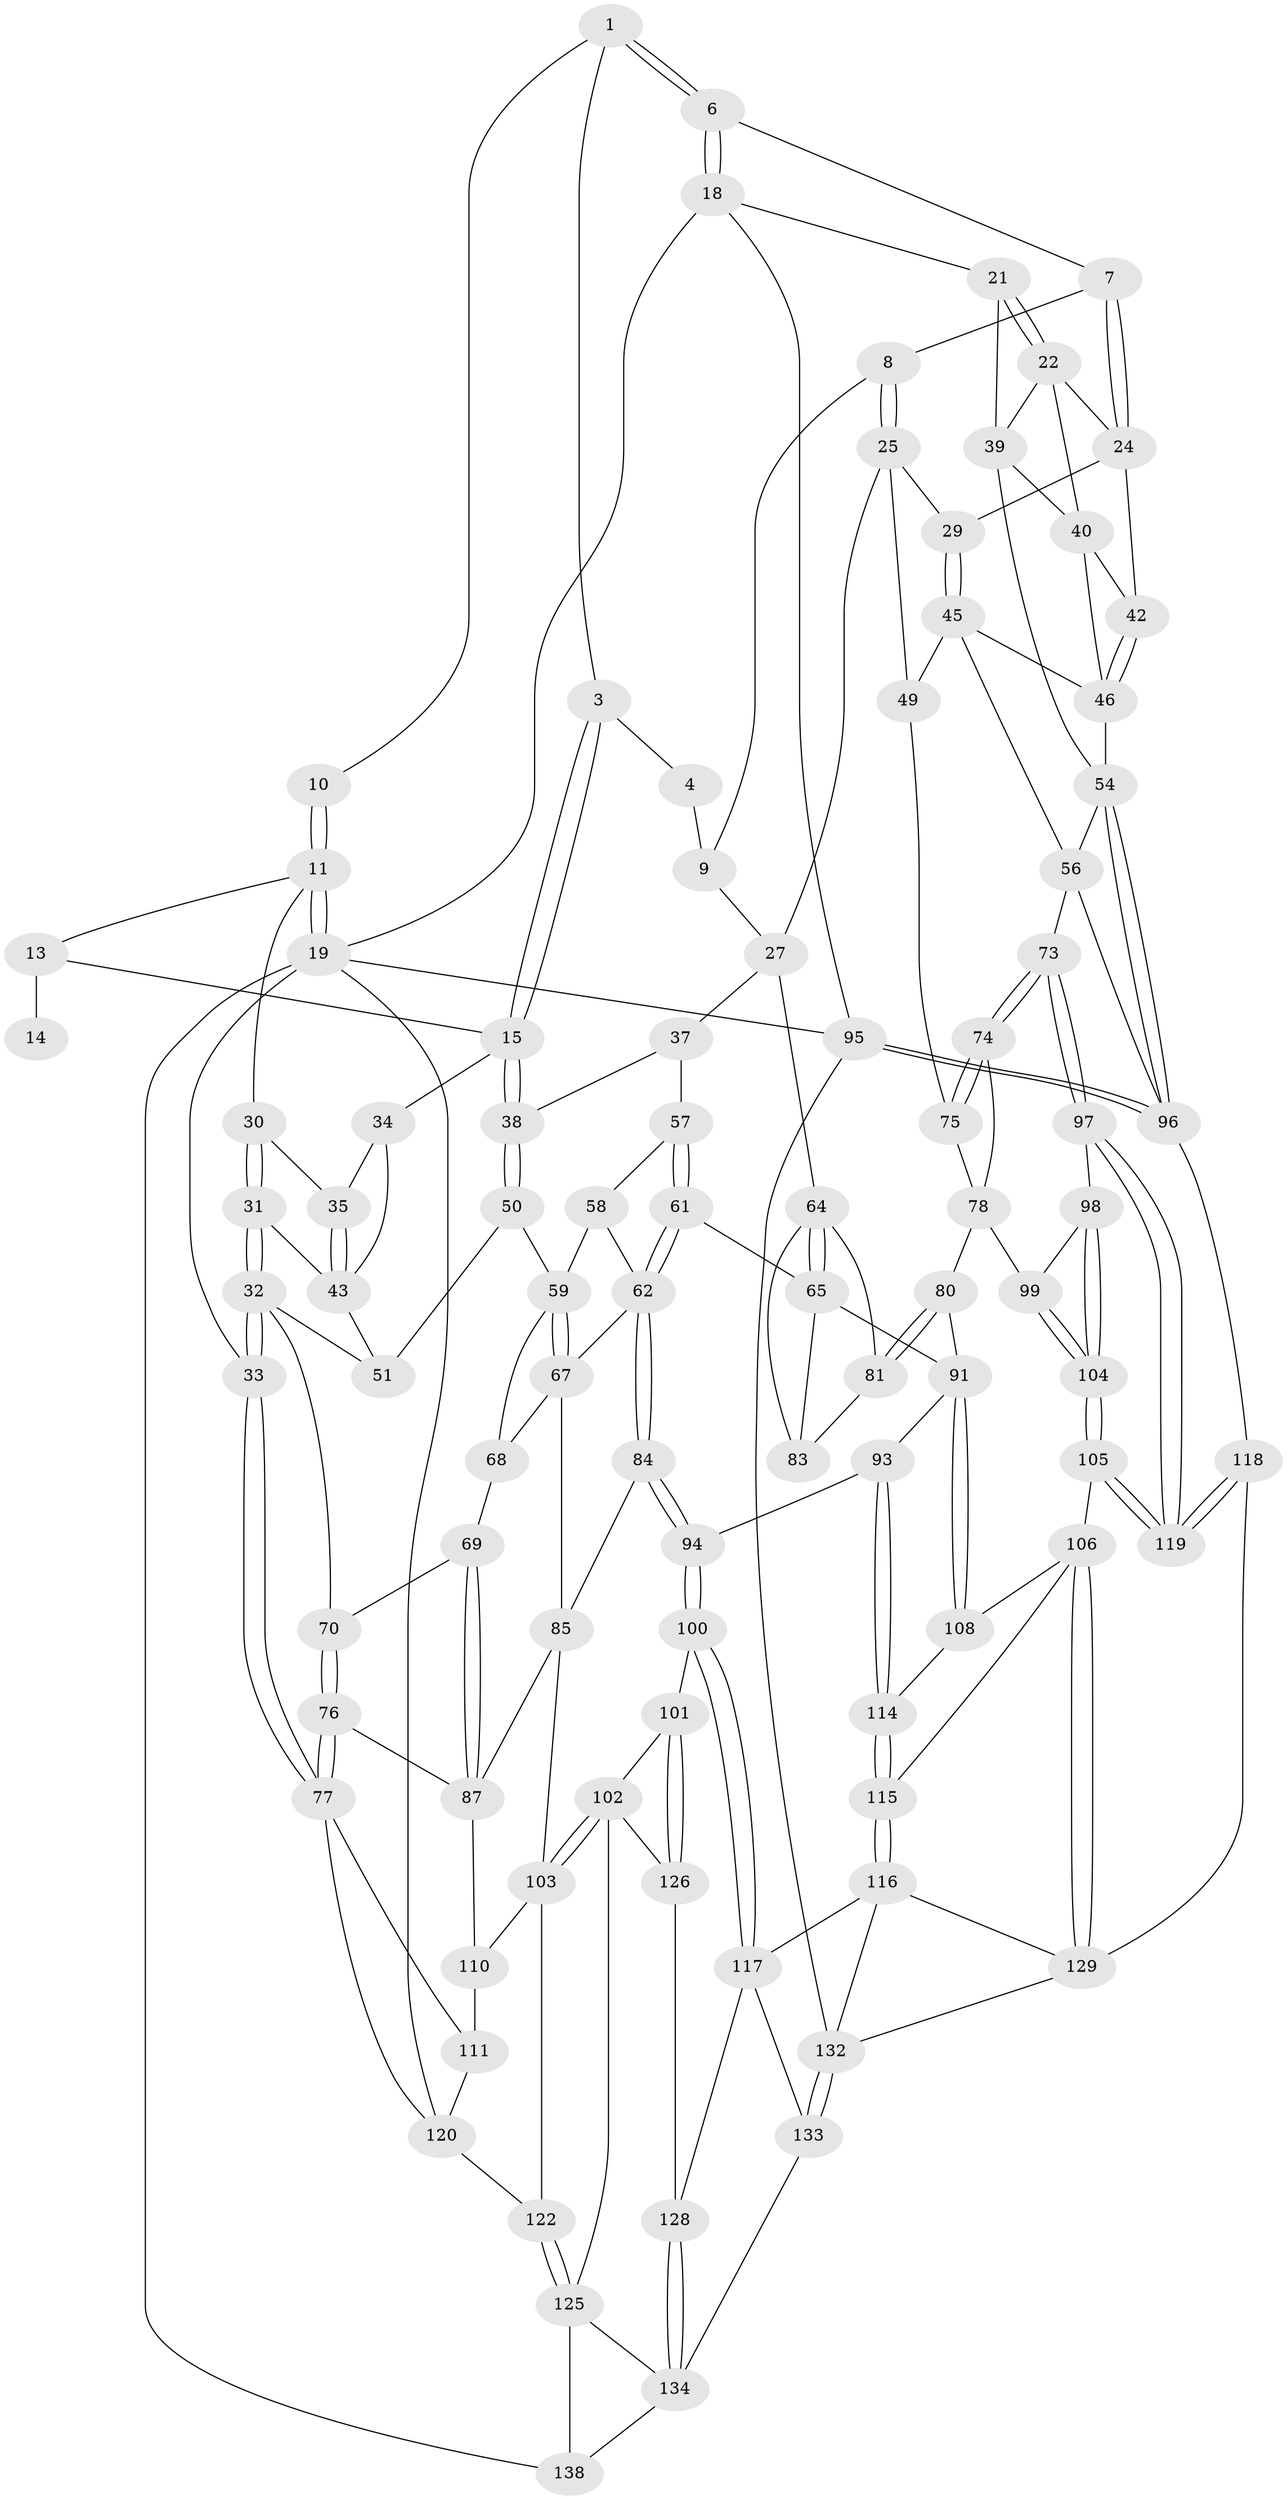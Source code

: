 // original degree distribution, {4: 0.21014492753623187, 5: 0.5579710144927537, 3: 0.021739130434782608, 6: 0.21014492753623187}
// Generated by graph-tools (version 1.1) at 2025/11/02/27/25 16:11:58]
// undirected, 96 vertices, 212 edges
graph export_dot {
graph [start="1"]
  node [color=gray90,style=filled];
  1 [pos="+0.7010219772668164+0",super="+2"];
  3 [pos="+0.45754047325992614+0.043200790817372416"];
  4 [pos="+0.5806857540666392+0.1476095329618091",super="+5"];
  6 [pos="+1+0"];
  7 [pos="+0.8399849366757107+0.09113552476257124"];
  8 [pos="+0.7567576535046988+0.13928879553843143"];
  9 [pos="+0.6993188823423542+0.1337736659257208",super="+20"];
  10 [pos="+0.37683990971470643+0"];
  11 [pos="+0+0",super="+12"];
  13 [pos="+0.17833839686725889+0.12075589308212735",super="+17"];
  14 [pos="+0.3089199106370031+0"];
  15 [pos="+0.3555779786855406+0.2297039208191769",super="+16"];
  18 [pos="+1+0"];
  19 [pos="+0+0",super="+121"];
  21 [pos="+1+0"];
  22 [pos="+0.9538589890643858+0.2119153364441918",super="+23"];
  24 [pos="+0.8655127730502346+0.21735280676038582",super="+28"];
  25 [pos="+0.7552998949776454+0.17855864878407174",super="+26"];
  27 [pos="+0.580130288770857+0.32996359116283436",super="+36"];
  29 [pos="+0.7841705637007949+0.26662291706839536"];
  30 [pos="+0.11615055759834322+0.1596648158102897"];
  31 [pos="+0.08146451360366018+0.20718336384386143"];
  32 [pos="+0+0.3444461735951396",super="+52"];
  33 [pos="+0+0.352079918802703"];
  34 [pos="+0.2870880326849451+0.2432862403037416"];
  35 [pos="+0.2068504827607791+0.2507953735070763"];
  37 [pos="+0.4335406078232195+0.3127368427124122"];
  38 [pos="+0.37822158468165146+0.26793442557993785"];
  39 [pos="+0.9624635525244997+0.3149660125740632",super="+53"];
  40 [pos="+0.946012861916257+0.3168316514868217",super="+41"];
  42 [pos="+0.8600497096645768+0.30648965899081076"];
  43 [pos="+0.1582907104396641+0.3117331787161009",super="+44"];
  45 [pos="+0.7473978530433208+0.3324662268565816",super="+48"];
  46 [pos="+0.8217124206839057+0.3481407892093555",super="+47"];
  49 [pos="+0.6630241358233342+0.3536662112621577"];
  50 [pos="+0.22327826874979048+0.39458377673908923"];
  51 [pos="+0.16325182305995017+0.3692018490246672"];
  54 [pos="+1+0.429836943219097",super="+55"];
  56 [pos="+0.8569584731806426+0.5382473220067319",super="+72"];
  57 [pos="+0.4118368894173935+0.3573570024198406"];
  58 [pos="+0.3913324463874465+0.37743735113497284"];
  59 [pos="+0.27243043483083407+0.42810662889315576",super="+60"];
  61 [pos="+0.4109293775783321+0.5148689979440343"];
  62 [pos="+0.33380457539266756+0.5341190724313478",super="+63"];
  64 [pos="+0.5777669759319686+0.3344505224747574",super="+82"];
  65 [pos="+0.4336143558686791+0.5078866684548496",super="+66"];
  67 [pos="+0.2889133787374816+0.45330040830155977",super="+71"];
  68 [pos="+0.21270349116659232+0.4948389706938541"];
  69 [pos="+0.13798066151969388+0.495286206794833"];
  70 [pos="+0.12215025287992586+0.44775614177640766"];
  73 [pos="+0.7987570422082699+0.5756591301231996"];
  74 [pos="+0.7409384685795355+0.5517248851419015"];
  75 [pos="+0.6733477255472298+0.3965029527520306"];
  76 [pos="+0+0.5488119637800691"];
  77 [pos="+0+0.5137469515765118",super="+112"];
  78 [pos="+0.6648154473110524+0.5560458741939506",super="+79"];
  80 [pos="+0.6189847116625706+0.5653471258307775",super="+90"];
  81 [pos="+0.5879783148872129+0.5026535180084154",super="+86"];
  83 [pos="+0.49557981908242005+0.509384683826322"];
  84 [pos="+0.3266632505685733+0.5445382062205907"];
  85 [pos="+0.24437705029594348+0.5526827027821114",super="+89"];
  87 [pos="+0.11336975430412669+0.5592246775806489",super="+88"];
  91 [pos="+0.4968240550436906+0.6048729847005374",super="+92"];
  93 [pos="+0.3662099676500554+0.621203348227827"];
  94 [pos="+0.34743386608222726+0.6158464743066252"];
  95 [pos="+1+1"];
  96 [pos="+1+0.7209695398624119",super="+113"];
  97 [pos="+0.7568028487242097+0.6648287980513715"];
  98 [pos="+0.7422996128113616+0.6643763964383606"];
  99 [pos="+0.6307299818045461+0.5974832756574443"];
  100 [pos="+0.2864695655446199+0.7026819550986265"];
  101 [pos="+0.262660838769608+0.7051479599487172"];
  102 [pos="+0.22742604686136422+0.6979589772494368",super="+124"];
  103 [pos="+0.22114227224584396+0.6929435557322793",super="+109"];
  104 [pos="+0.5914719126001604+0.7114561397483298"];
  105 [pos="+0.5871156365659231+0.7162970905195996"];
  106 [pos="+0.5815840782463078+0.7191396976098039",super="+107"];
  108 [pos="+0.4964253852439129+0.6174615635844096"];
  110 [pos="+0.11708762857395076+0.6739820394013591"];
  111 [pos="+0.05252378041103024+0.7030705791976523"];
  114 [pos="+0.40552892994542217+0.6501538528009595"];
  115 [pos="+0.4154609477010985+0.7527359117976735"];
  116 [pos="+0.41083451480452254+0.7797662831995928",super="+130"];
  117 [pos="+0.40866066596174033+0.7801953410294149",super="+127"];
  118 [pos="+0.8055453891743013+0.8205549899850272"];
  119 [pos="+0.7979859781770668+0.8079772057503897"];
  120 [pos="+0+0.9268242141550227",super="+123"];
  122 [pos="+0.0972137704837226+0.8446483027122272"];
  125 [pos="+0.1638457092195085+0.8926549483925292",super="+135"];
  126 [pos="+0.27466620374829065+0.8233068423621257"];
  128 [pos="+0.352709385481244+0.8415112083714363"];
  129 [pos="+0.5655866223046085+0.7502876954055819",super="+131"];
  132 [pos="+0.5954832626338307+1",super="+137"];
  133 [pos="+0.5301906268509492+1"];
  134 [pos="+0.3446961838178+0.8620900893096373",super="+136"];
  138 [pos="+0.19088852941888934+1"];
  1 -- 6;
  1 -- 6;
  1 -- 10;
  1 -- 3;
  3 -- 4;
  3 -- 15;
  3 -- 15;
  4 -- 9 [weight=2];
  6 -- 7;
  6 -- 18;
  6 -- 18;
  7 -- 8;
  7 -- 24;
  7 -- 24;
  8 -- 9;
  8 -- 25;
  8 -- 25;
  9 -- 27;
  10 -- 11;
  10 -- 11;
  11 -- 19;
  11 -- 19;
  11 -- 13;
  11 -- 30;
  13 -- 14 [weight=2];
  13 -- 15;
  15 -- 38;
  15 -- 38;
  15 -- 34;
  18 -- 19;
  18 -- 21;
  18 -- 95;
  19 -- 33;
  19 -- 120;
  19 -- 138;
  19 -- 95;
  21 -- 22;
  21 -- 22;
  21 -- 39;
  22 -- 39;
  22 -- 24;
  22 -- 40;
  24 -- 42;
  24 -- 29;
  25 -- 29;
  25 -- 27;
  25 -- 49;
  27 -- 64;
  27 -- 37;
  29 -- 45;
  29 -- 45;
  30 -- 31;
  30 -- 31;
  30 -- 35;
  31 -- 32;
  31 -- 32;
  31 -- 43;
  32 -- 33;
  32 -- 33;
  32 -- 51;
  32 -- 70;
  33 -- 77;
  33 -- 77;
  34 -- 35;
  34 -- 43;
  35 -- 43;
  35 -- 43;
  37 -- 38;
  37 -- 57;
  38 -- 50;
  38 -- 50;
  39 -- 40;
  39 -- 54;
  40 -- 46;
  40 -- 42;
  42 -- 46;
  42 -- 46;
  43 -- 51;
  45 -- 46;
  45 -- 56;
  45 -- 49;
  46 -- 54;
  49 -- 75;
  50 -- 51;
  50 -- 59;
  54 -- 96;
  54 -- 96;
  54 -- 56;
  56 -- 73;
  56 -- 96;
  57 -- 58;
  57 -- 61;
  57 -- 61;
  58 -- 59;
  58 -- 62;
  59 -- 67;
  59 -- 67;
  59 -- 68;
  61 -- 62;
  61 -- 62;
  61 -- 65;
  62 -- 84;
  62 -- 84;
  62 -- 67;
  64 -- 65;
  64 -- 65;
  64 -- 81;
  64 -- 83;
  65 -- 83;
  65 -- 91;
  67 -- 68;
  67 -- 85;
  68 -- 69;
  69 -- 70;
  69 -- 87;
  69 -- 87;
  70 -- 76;
  70 -- 76;
  73 -- 74;
  73 -- 74;
  73 -- 97;
  73 -- 97;
  74 -- 75;
  74 -- 75;
  74 -- 78;
  75 -- 78;
  76 -- 77;
  76 -- 77;
  76 -- 87;
  77 -- 120;
  77 -- 111;
  78 -- 80;
  78 -- 99;
  80 -- 81 [weight=2];
  80 -- 81;
  80 -- 91;
  81 -- 83;
  84 -- 85;
  84 -- 94;
  84 -- 94;
  85 -- 103;
  85 -- 87;
  87 -- 110;
  91 -- 108;
  91 -- 108;
  91 -- 93;
  93 -- 94;
  93 -- 114;
  93 -- 114;
  94 -- 100;
  94 -- 100;
  95 -- 96;
  95 -- 96;
  95 -- 132;
  96 -- 118;
  97 -- 98;
  97 -- 119;
  97 -- 119;
  98 -- 99;
  98 -- 104;
  98 -- 104;
  99 -- 104;
  99 -- 104;
  100 -- 101;
  100 -- 117;
  100 -- 117;
  101 -- 102;
  101 -- 126;
  101 -- 126;
  102 -- 103;
  102 -- 103;
  102 -- 126;
  102 -- 125;
  103 -- 122;
  103 -- 110;
  104 -- 105;
  104 -- 105;
  105 -- 106;
  105 -- 119;
  105 -- 119;
  106 -- 129;
  106 -- 129;
  106 -- 115;
  106 -- 108;
  108 -- 114;
  110 -- 111;
  111 -- 120;
  114 -- 115;
  114 -- 115;
  115 -- 116;
  115 -- 116;
  116 -- 117;
  116 -- 129;
  116 -- 132;
  117 -- 128;
  117 -- 133;
  118 -- 119;
  118 -- 119;
  118 -- 129;
  120 -- 122;
  122 -- 125;
  122 -- 125;
  125 -- 138;
  125 -- 134;
  126 -- 128;
  128 -- 134;
  128 -- 134;
  129 -- 132;
  132 -- 133;
  132 -- 133;
  133 -- 134;
  134 -- 138;
}
